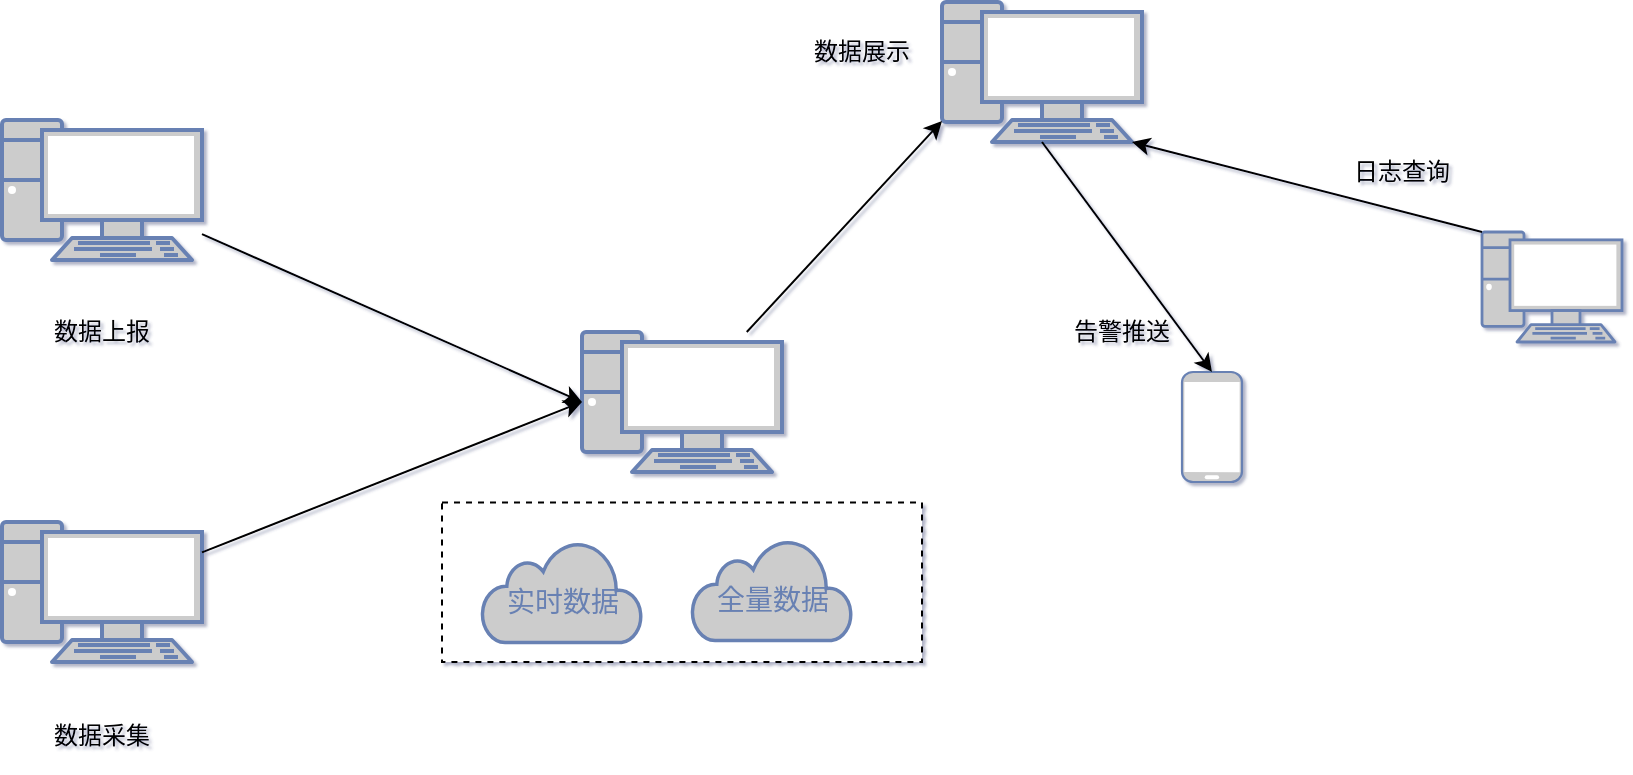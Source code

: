 <mxfile version="20.2.0" type="github">
  <diagram name="Page-1" id="bfe91b75-5d2c-26a0-9c1d-138518896778">
    <mxGraphModel dx="-124" dy="1046" grid="1" gridSize="10" guides="1" tooltips="1" connect="1" arrows="1" fold="1" page="1" pageScale="1" pageWidth="1100" pageHeight="850" background="none" math="0" shadow="1">
      <root>
        <mxCell id="0" />
        <mxCell id="1" parent="0" />
        <mxCell id="7c3789c024ecab99-5" value="" style="fontColor=#0066CC;verticalAlign=top;verticalLabelPosition=bottom;labelPosition=center;align=center;html=1;fillColor=#CCCCCC;strokeColor=#6881B3;gradientColor=none;gradientDirection=north;strokeWidth=2;shape=mxgraph.networks.pc;rounded=0;shadow=0;comic=0;" parent="1" vertex="1">
          <mxGeometry x="2340" y="319" width="100" height="70" as="geometry" />
        </mxCell>
        <mxCell id="AK2GbSQ76jSNmPcB2U2c-1" value="" style="fontColor=#0066CC;verticalAlign=top;verticalLabelPosition=bottom;labelPosition=center;align=center;html=1;fillColor=#CCCCCC;strokeColor=#6881B3;gradientColor=none;gradientDirection=north;strokeWidth=2;shape=mxgraph.networks.pc;rounded=0;shadow=0;comic=0;" vertex="1" parent="1">
          <mxGeometry x="2340" y="520" width="100" height="70" as="geometry" />
        </mxCell>
        <mxCell id="AK2GbSQ76jSNmPcB2U2c-3" value="数据上报" style="text;html=1;strokeColor=none;fillColor=none;align=center;verticalAlign=middle;whiteSpace=wrap;rounded=0;" vertex="1" parent="1">
          <mxGeometry x="2360" y="410" width="60" height="30" as="geometry" />
        </mxCell>
        <mxCell id="AK2GbSQ76jSNmPcB2U2c-4" value="数据采集" style="text;html=1;strokeColor=none;fillColor=none;align=center;verticalAlign=middle;whiteSpace=wrap;rounded=0;" vertex="1" parent="1">
          <mxGeometry x="2360" y="612" width="60" height="30" as="geometry" />
        </mxCell>
        <mxCell id="AK2GbSQ76jSNmPcB2U2c-5" value="" style="fontColor=#0066CC;verticalAlign=top;verticalLabelPosition=bottom;labelPosition=center;align=center;html=1;fillColor=#CCCCCC;strokeColor=#6881B3;gradientColor=none;gradientDirection=north;strokeWidth=2;shape=mxgraph.networks.pc;rounded=0;shadow=0;comic=0;" vertex="1" parent="1">
          <mxGeometry x="2630" y="425" width="100" height="70" as="geometry" />
        </mxCell>
        <mxCell id="AK2GbSQ76jSNmPcB2U2c-6" value="" style="endArrow=classic;html=1;rounded=0;entryX=0;entryY=0.5;entryDx=0;entryDy=0;entryPerimeter=0;" edge="1" parent="1" source="7c3789c024ecab99-5" target="AK2GbSQ76jSNmPcB2U2c-5">
          <mxGeometry width="50" height="50" relative="1" as="geometry">
            <mxPoint x="2660" y="540" as="sourcePoint" />
            <mxPoint x="2700" y="459" as="targetPoint" />
          </mxGeometry>
        </mxCell>
        <mxCell id="AK2GbSQ76jSNmPcB2U2c-7" value="" style="endArrow=classic;html=1;rounded=0;entryX=0;entryY=0.5;entryDx=0;entryDy=0;entryPerimeter=0;" edge="1" parent="1" source="AK2GbSQ76jSNmPcB2U2c-1" target="AK2GbSQ76jSNmPcB2U2c-5">
          <mxGeometry width="50" height="50" relative="1" as="geometry">
            <mxPoint x="2660" y="540" as="sourcePoint" />
            <mxPoint x="2710" y="660" as="targetPoint" />
          </mxGeometry>
        </mxCell>
        <mxCell id="AK2GbSQ76jSNmPcB2U2c-10" value="" style="fontColor=#0066CC;verticalAlign=top;verticalLabelPosition=bottom;labelPosition=center;align=center;html=1;fillColor=#CCCCCC;strokeColor=#6881B3;gradientColor=none;gradientDirection=north;strokeWidth=2;shape=mxgraph.networks.pc;rounded=0;shadow=0;comic=0;" vertex="1" parent="1">
          <mxGeometry x="2810" y="260" width="100" height="70" as="geometry" />
        </mxCell>
        <mxCell id="AK2GbSQ76jSNmPcB2U2c-11" value="" style="endArrow=classic;html=1;rounded=0;entryX=0;entryY=0.85;entryDx=0;entryDy=0;entryPerimeter=0;" edge="1" parent="1" source="AK2GbSQ76jSNmPcB2U2c-5" target="AK2GbSQ76jSNmPcB2U2c-10">
          <mxGeometry width="50" height="50" relative="1" as="geometry">
            <mxPoint x="2650" y="560" as="sourcePoint" />
            <mxPoint x="2700" y="510" as="targetPoint" />
          </mxGeometry>
        </mxCell>
        <mxCell id="AK2GbSQ76jSNmPcB2U2c-12" value="" style="fontColor=#0066CC;verticalAlign=top;verticalLabelPosition=bottom;labelPosition=center;align=center;html=1;fillColor=#CCCCCC;strokeColor=#6881B3;gradientColor=none;gradientDirection=north;strokeWidth=2;shape=mxgraph.networks.mobile;rounded=0;shadow=0;comic=0;" vertex="1" parent="1">
          <mxGeometry x="2930" y="445" width="30" height="55" as="geometry" />
        </mxCell>
        <mxCell id="AK2GbSQ76jSNmPcB2U2c-15" value="" style="endArrow=classic;html=1;rounded=0;exitX=0.5;exitY=1;exitDx=0;exitDy=0;exitPerimeter=0;entryX=0.5;entryY=0;entryDx=0;entryDy=0;entryPerimeter=0;" edge="1" parent="1" source="AK2GbSQ76jSNmPcB2U2c-10" target="AK2GbSQ76jSNmPcB2U2c-12">
          <mxGeometry width="50" height="50" relative="1" as="geometry">
            <mxPoint x="2630" y="450" as="sourcePoint" />
            <mxPoint x="2680" y="400" as="targetPoint" />
          </mxGeometry>
        </mxCell>
        <mxCell id="AK2GbSQ76jSNmPcB2U2c-16" value="告警推送" style="text;html=1;strokeColor=none;fillColor=none;align=center;verticalAlign=middle;whiteSpace=wrap;rounded=0;" vertex="1" parent="1">
          <mxGeometry x="2870" y="410" width="60" height="30" as="geometry" />
        </mxCell>
        <mxCell id="AK2GbSQ76jSNmPcB2U2c-18" value="" style="fontColor=#0066CC;verticalAlign=top;verticalLabelPosition=bottom;labelPosition=center;align=center;html=1;fillColor=#CCCCCC;strokeColor=#6881B3;gradientColor=none;gradientDirection=north;strokeWidth=2;shape=mxgraph.networks.pc;rounded=0;shadow=0;comic=0;" vertex="1" parent="1">
          <mxGeometry x="3080" y="375" width="70" height="55" as="geometry" />
        </mxCell>
        <mxCell id="AK2GbSQ76jSNmPcB2U2c-26" value="" style="rounded=0;whiteSpace=wrap;html=1;dashed=1;gradientColor=none;" vertex="1" parent="1">
          <mxGeometry x="2560" y="510.29" width="240" height="79.71" as="geometry" />
        </mxCell>
        <mxCell id="AK2GbSQ76jSNmPcB2U2c-19" value="" style="endArrow=classic;html=1;rounded=0;exitX=0;exitY=0;exitDx=0;exitDy=0;exitPerimeter=0;entryX=0.95;entryY=1;entryDx=0;entryDy=0;entryPerimeter=0;" edge="1" parent="1" source="AK2GbSQ76jSNmPcB2U2c-18" target="AK2GbSQ76jSNmPcB2U2c-10">
          <mxGeometry width="50" height="50" relative="1" as="geometry">
            <mxPoint x="2650" y="440" as="sourcePoint" />
            <mxPoint x="2700" y="390" as="targetPoint" />
          </mxGeometry>
        </mxCell>
        <mxCell id="AK2GbSQ76jSNmPcB2U2c-20" value="日志查询" style="text;html=1;strokeColor=none;fillColor=none;align=center;verticalAlign=middle;whiteSpace=wrap;rounded=0;" vertex="1" parent="1">
          <mxGeometry x="3010" y="330" width="60" height="30" as="geometry" />
        </mxCell>
        <mxCell id="AK2GbSQ76jSNmPcB2U2c-28" value="&lt;span style=&quot;font-size: 14px;&quot;&gt;实时数据&lt;/span&gt;" style="html=1;fillColor=#CCCCCC;strokeColor=#6881B3;gradientColor=none;gradientDirection=north;strokeWidth=2;shape=mxgraph.networks.cloud;fontColor=#6881B3;rounded=0;shadow=0;comic=0;align=center;fontSize=28;" vertex="1" parent="1">
          <mxGeometry x="2580" y="529.7" width="80" height="50.59" as="geometry" />
        </mxCell>
        <mxCell id="AK2GbSQ76jSNmPcB2U2c-29" value="&lt;font style=&quot;font-size: 14px;&quot;&gt;全量数据&lt;/font&gt;" style="html=1;fillColor=#CCCCCC;strokeColor=#6881B3;gradientColor=none;gradientDirection=north;strokeWidth=2;shape=mxgraph.networks.cloud;fontColor=#6881B3;rounded=0;shadow=0;comic=0;align=center;fontSize=28;" vertex="1" parent="1">
          <mxGeometry x="2685" y="528.7" width="80" height="50.59" as="geometry" />
        </mxCell>
        <mxCell id="AK2GbSQ76jSNmPcB2U2c-30" value="数据展示" style="text;html=1;strokeColor=none;fillColor=none;align=center;verticalAlign=middle;whiteSpace=wrap;rounded=0;" vertex="1" parent="1">
          <mxGeometry x="2740" y="270" width="60" height="30" as="geometry" />
        </mxCell>
      </root>
    </mxGraphModel>
  </diagram>
</mxfile>
